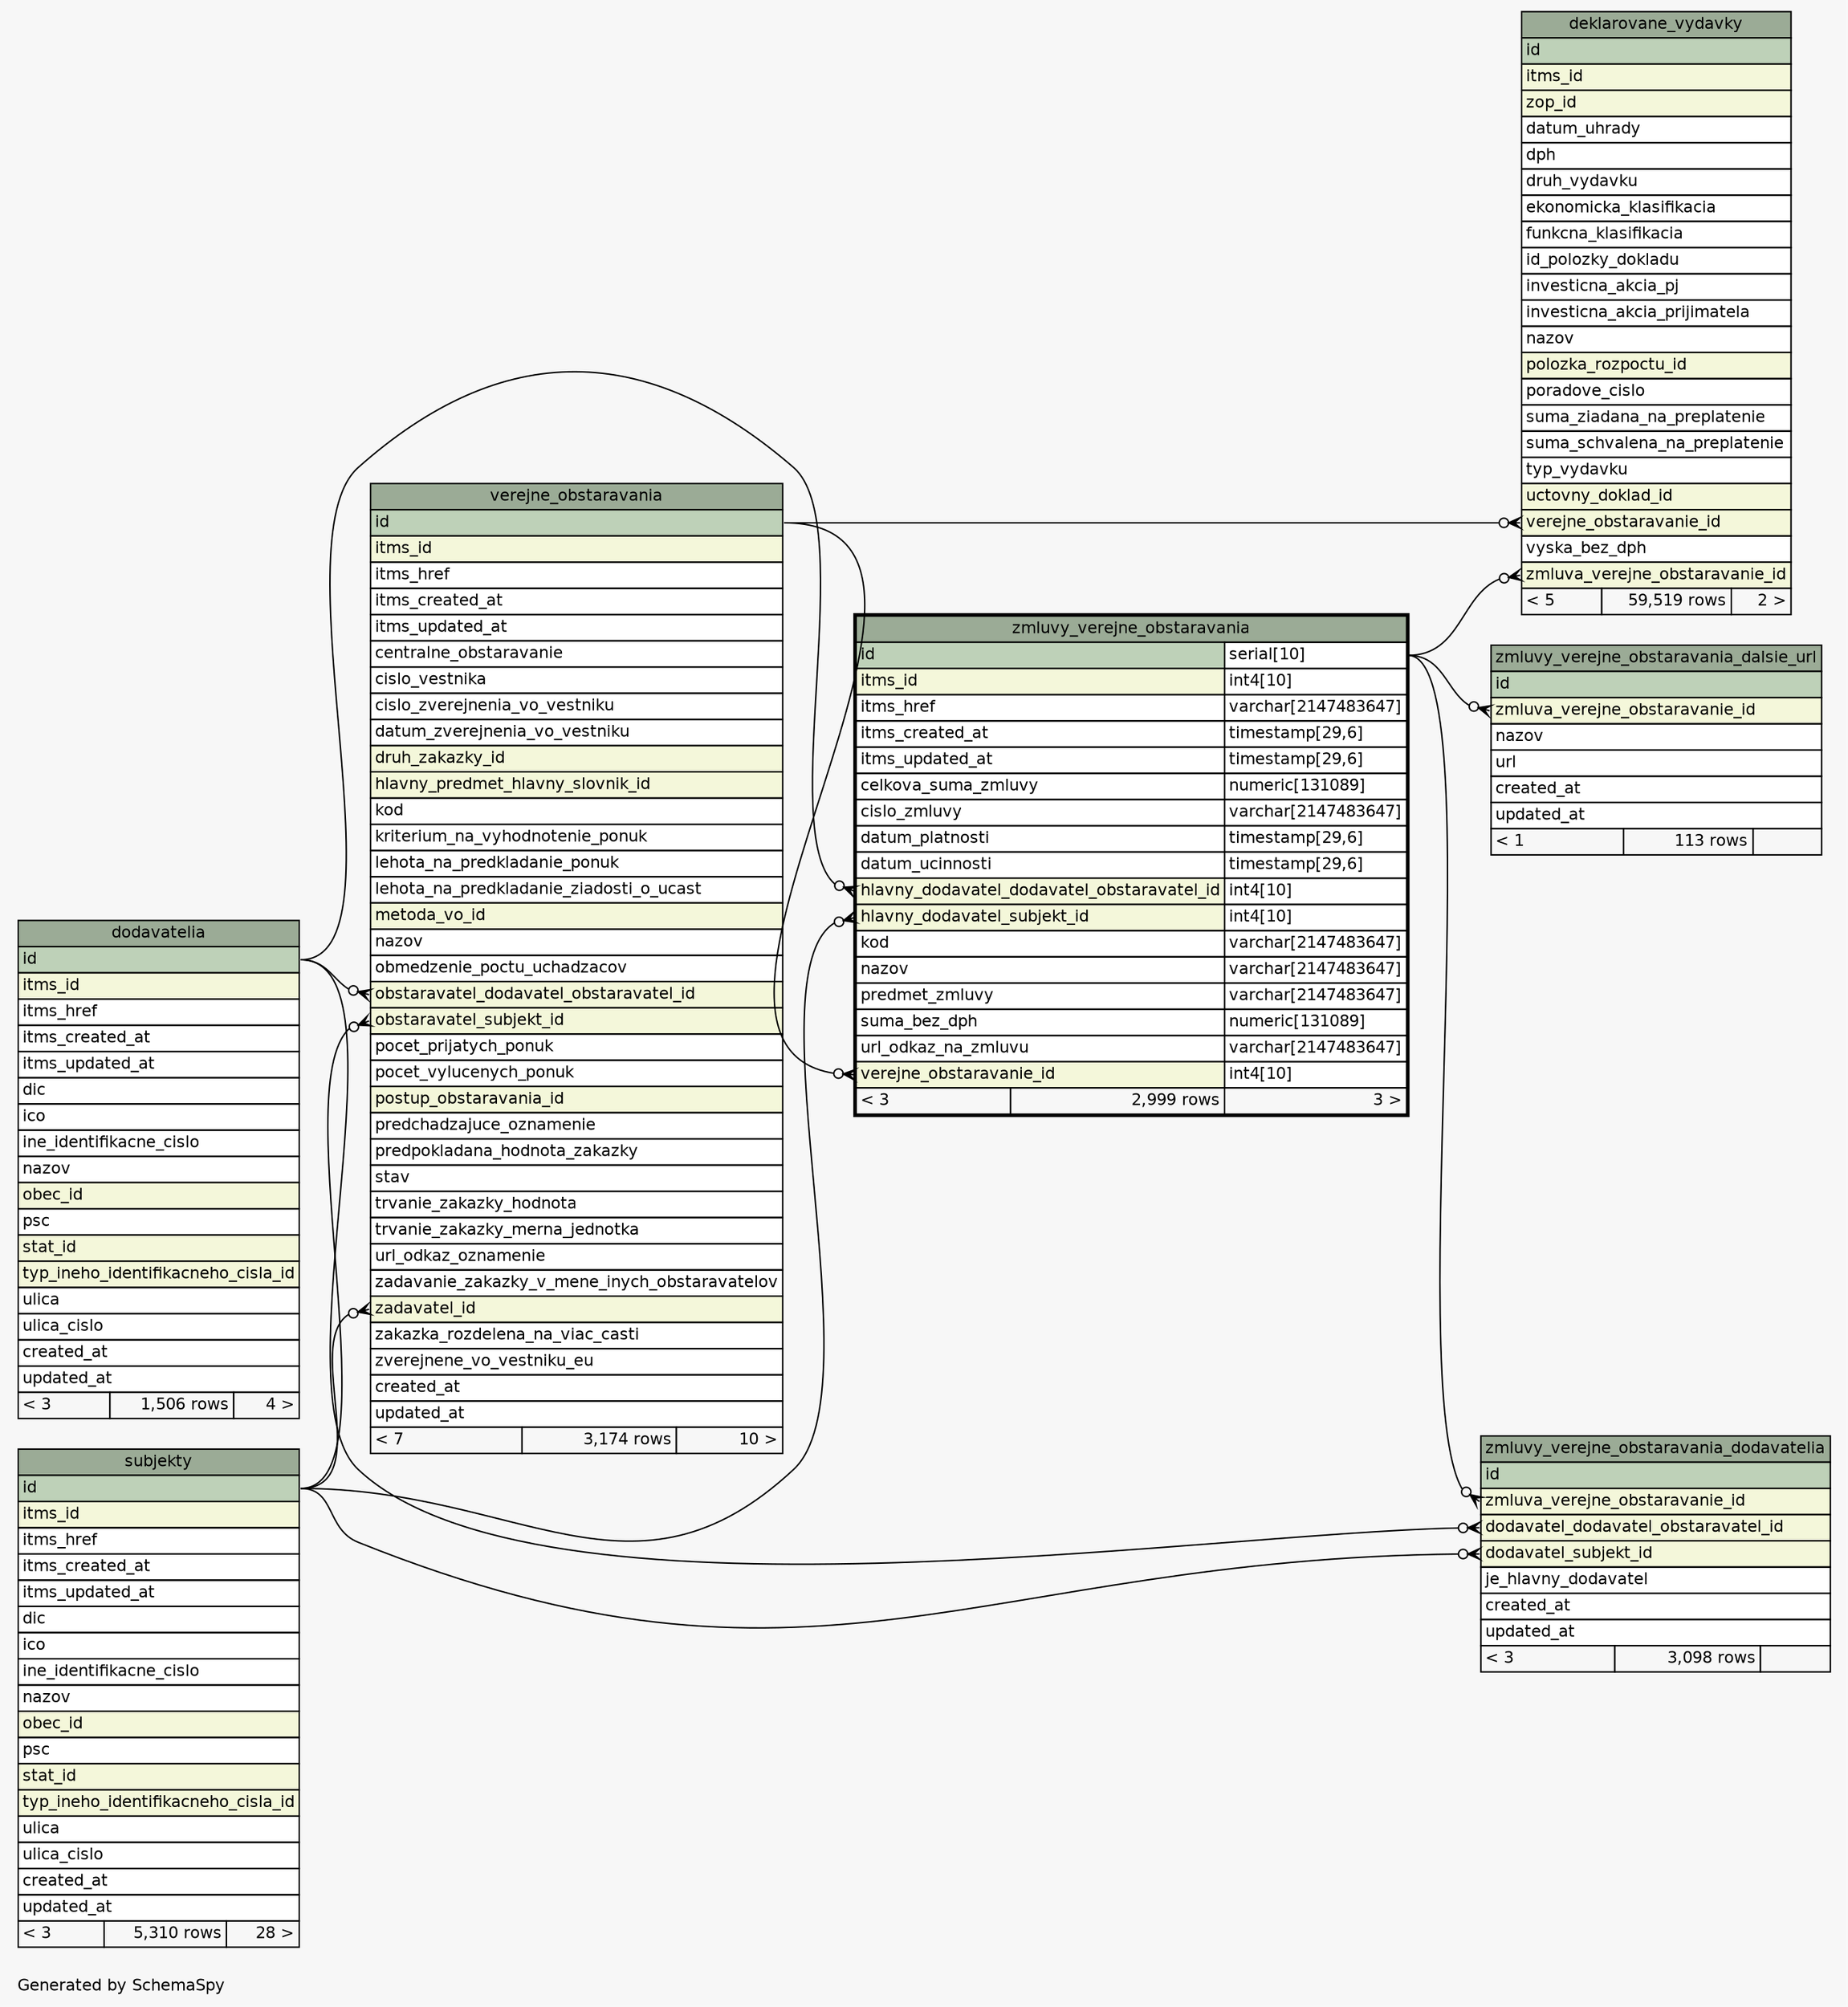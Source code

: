 // dot 2.38.0 on Linux 4.10.0-38-generic
// SchemaSpy rev 590
digraph "oneDegreeRelationshipsDiagram" {
  graph [
    rankdir="RL"
    bgcolor="#f7f7f7"
    label="\nGenerated by SchemaSpy"
    labeljust="l"
    nodesep="0.18"
    ranksep="0.46"
    fontname="Helvetica"
    fontsize="11"
  ];
  node [
    fontname="Helvetica"
    fontsize="11"
    shape="plaintext"
  ];
  edge [
    arrowsize="0.8"
  ];
  "deklarovane_vydavky":"verejne_obstaravanie_id":w -> "verejne_obstaravania":"id":e [arrowhead=none dir=back arrowtail=crowodot];
  "deklarovane_vydavky":"zmluva_verejne_obstaravanie_id":w -> "zmluvy_verejne_obstaravania":"id.type":e [arrowhead=none dir=back arrowtail=crowodot];
  "verejne_obstaravania":"obstaravatel_dodavatel_obstaravatel_id":w -> "dodavatelia":"id":e [arrowhead=none dir=back arrowtail=crowodot];
  "verejne_obstaravania":"obstaravatel_subjekt_id":w -> "subjekty":"id":e [arrowhead=none dir=back arrowtail=crowodot];
  "verejne_obstaravania":"zadavatel_id":w -> "subjekty":"id":e [arrowhead=none dir=back arrowtail=crowodot];
  "zmluvy_verejne_obstaravania":"hlavny_dodavatel_dodavatel_obstaravatel_id":w -> "dodavatelia":"id":e [arrowhead=none dir=back arrowtail=crowodot];
  "zmluvy_verejne_obstaravania":"hlavny_dodavatel_subjekt_id":w -> "subjekty":"id":e [arrowhead=none dir=back arrowtail=crowodot];
  "zmluvy_verejne_obstaravania":"verejne_obstaravanie_id":w -> "verejne_obstaravania":"id":e [arrowhead=none dir=back arrowtail=crowodot];
  "zmluvy_verejne_obstaravania_dalsie_url":"zmluva_verejne_obstaravanie_id":w -> "zmluvy_verejne_obstaravania":"id.type":e [arrowhead=none dir=back arrowtail=crowodot];
  "zmluvy_verejne_obstaravania_dodavatelia":"dodavatel_dodavatel_obstaravatel_id":w -> "dodavatelia":"id":e [arrowhead=none dir=back arrowtail=crowodot];
  "zmluvy_verejne_obstaravania_dodavatelia":"dodavatel_subjekt_id":w -> "subjekty":"id":e [arrowhead=none dir=back arrowtail=crowodot];
  "zmluvy_verejne_obstaravania_dodavatelia":"zmluva_verejne_obstaravanie_id":w -> "zmluvy_verejne_obstaravania":"id.type":e [arrowhead=none dir=back arrowtail=crowodot];
  "deklarovane_vydavky" [
    label=<
    <TABLE BORDER="0" CELLBORDER="1" CELLSPACING="0" BGCOLOR="#ffffff">
      <TR><TD COLSPAN="3" BGCOLOR="#9bab96" ALIGN="CENTER">deklarovane_vydavky</TD></TR>
      <TR><TD PORT="id" COLSPAN="3" BGCOLOR="#bed1b8" ALIGN="LEFT">id</TD></TR>
      <TR><TD PORT="itms_id" COLSPAN="3" BGCOLOR="#f4f7da" ALIGN="LEFT">itms_id</TD></TR>
      <TR><TD PORT="zop_id" COLSPAN="3" BGCOLOR="#f4f7da" ALIGN="LEFT">zop_id</TD></TR>
      <TR><TD PORT="datum_uhrady" COLSPAN="3" ALIGN="LEFT">datum_uhrady</TD></TR>
      <TR><TD PORT="dph" COLSPAN="3" ALIGN="LEFT">dph</TD></TR>
      <TR><TD PORT="druh_vydavku" COLSPAN="3" ALIGN="LEFT">druh_vydavku</TD></TR>
      <TR><TD PORT="ekonomicka_klasifikacia" COLSPAN="3" ALIGN="LEFT">ekonomicka_klasifikacia</TD></TR>
      <TR><TD PORT="funkcna_klasifikacia" COLSPAN="3" ALIGN="LEFT">funkcna_klasifikacia</TD></TR>
      <TR><TD PORT="id_polozky_dokladu" COLSPAN="3" ALIGN="LEFT">id_polozky_dokladu</TD></TR>
      <TR><TD PORT="investicna_akcia_pj" COLSPAN="3" ALIGN="LEFT">investicna_akcia_pj</TD></TR>
      <TR><TD PORT="investicna_akcia_prijimatela" COLSPAN="3" ALIGN="LEFT">investicna_akcia_prijimatela</TD></TR>
      <TR><TD PORT="nazov" COLSPAN="3" ALIGN="LEFT">nazov</TD></TR>
      <TR><TD PORT="polozka_rozpoctu_id" COLSPAN="3" BGCOLOR="#f4f7da" ALIGN="LEFT">polozka_rozpoctu_id</TD></TR>
      <TR><TD PORT="poradove_cislo" COLSPAN="3" ALIGN="LEFT">poradove_cislo</TD></TR>
      <TR><TD PORT="suma_ziadana_na_preplatenie" COLSPAN="3" ALIGN="LEFT">suma_ziadana_na_preplatenie</TD></TR>
      <TR><TD PORT="suma_schvalena_na_preplatenie" COLSPAN="3" ALIGN="LEFT">suma_schvalena_na_preplatenie</TD></TR>
      <TR><TD PORT="typ_vydavku" COLSPAN="3" ALIGN="LEFT">typ_vydavku</TD></TR>
      <TR><TD PORT="uctovny_doklad_id" COLSPAN="3" BGCOLOR="#f4f7da" ALIGN="LEFT">uctovny_doklad_id</TD></TR>
      <TR><TD PORT="verejne_obstaravanie_id" COLSPAN="3" BGCOLOR="#f4f7da" ALIGN="LEFT">verejne_obstaravanie_id</TD></TR>
      <TR><TD PORT="vyska_bez_dph" COLSPAN="3" ALIGN="LEFT">vyska_bez_dph</TD></TR>
      <TR><TD PORT="zmluva_verejne_obstaravanie_id" COLSPAN="3" BGCOLOR="#f4f7da" ALIGN="LEFT">zmluva_verejne_obstaravanie_id</TD></TR>
      <TR><TD ALIGN="LEFT" BGCOLOR="#f7f7f7">&lt; 5</TD><TD ALIGN="RIGHT" BGCOLOR="#f7f7f7">59,519 rows</TD><TD ALIGN="RIGHT" BGCOLOR="#f7f7f7">2 &gt;</TD></TR>
    </TABLE>>
    URL="deklarovane_vydavky.html"
    tooltip="deklarovane_vydavky"
  ];
  "dodavatelia" [
    label=<
    <TABLE BORDER="0" CELLBORDER="1" CELLSPACING="0" BGCOLOR="#ffffff">
      <TR><TD COLSPAN="3" BGCOLOR="#9bab96" ALIGN="CENTER">dodavatelia</TD></TR>
      <TR><TD PORT="id" COLSPAN="3" BGCOLOR="#bed1b8" ALIGN="LEFT">id</TD></TR>
      <TR><TD PORT="itms_id" COLSPAN="3" BGCOLOR="#f4f7da" ALIGN="LEFT">itms_id</TD></TR>
      <TR><TD PORT="itms_href" COLSPAN="3" ALIGN="LEFT">itms_href</TD></TR>
      <TR><TD PORT="itms_created_at" COLSPAN="3" ALIGN="LEFT">itms_created_at</TD></TR>
      <TR><TD PORT="itms_updated_at" COLSPAN="3" ALIGN="LEFT">itms_updated_at</TD></TR>
      <TR><TD PORT="dic" COLSPAN="3" ALIGN="LEFT">dic</TD></TR>
      <TR><TD PORT="ico" COLSPAN="3" ALIGN="LEFT">ico</TD></TR>
      <TR><TD PORT="ine_identifikacne_cislo" COLSPAN="3" ALIGN="LEFT">ine_identifikacne_cislo</TD></TR>
      <TR><TD PORT="nazov" COLSPAN="3" ALIGN="LEFT">nazov</TD></TR>
      <TR><TD PORT="obec_id" COLSPAN="3" BGCOLOR="#f4f7da" ALIGN="LEFT">obec_id</TD></TR>
      <TR><TD PORT="psc" COLSPAN="3" ALIGN="LEFT">psc</TD></TR>
      <TR><TD PORT="stat_id" COLSPAN="3" BGCOLOR="#f4f7da" ALIGN="LEFT">stat_id</TD></TR>
      <TR><TD PORT="typ_ineho_identifikacneho_cisla_id" COLSPAN="3" BGCOLOR="#f4f7da" ALIGN="LEFT">typ_ineho_identifikacneho_cisla_id</TD></TR>
      <TR><TD PORT="ulica" COLSPAN="3" ALIGN="LEFT">ulica</TD></TR>
      <TR><TD PORT="ulica_cislo" COLSPAN="3" ALIGN="LEFT">ulica_cislo</TD></TR>
      <TR><TD PORT="created_at" COLSPAN="3" ALIGN="LEFT">created_at</TD></TR>
      <TR><TD PORT="updated_at" COLSPAN="3" ALIGN="LEFT">updated_at</TD></TR>
      <TR><TD ALIGN="LEFT" BGCOLOR="#f7f7f7">&lt; 3</TD><TD ALIGN="RIGHT" BGCOLOR="#f7f7f7">1,506 rows</TD><TD ALIGN="RIGHT" BGCOLOR="#f7f7f7">4 &gt;</TD></TR>
    </TABLE>>
    URL="dodavatelia.html"
    tooltip="dodavatelia"
  ];
  "subjekty" [
    label=<
    <TABLE BORDER="0" CELLBORDER="1" CELLSPACING="0" BGCOLOR="#ffffff">
      <TR><TD COLSPAN="3" BGCOLOR="#9bab96" ALIGN="CENTER">subjekty</TD></TR>
      <TR><TD PORT="id" COLSPAN="3" BGCOLOR="#bed1b8" ALIGN="LEFT">id</TD></TR>
      <TR><TD PORT="itms_id" COLSPAN="3" BGCOLOR="#f4f7da" ALIGN="LEFT">itms_id</TD></TR>
      <TR><TD PORT="itms_href" COLSPAN="3" ALIGN="LEFT">itms_href</TD></TR>
      <TR><TD PORT="itms_created_at" COLSPAN="3" ALIGN="LEFT">itms_created_at</TD></TR>
      <TR><TD PORT="itms_updated_at" COLSPAN="3" ALIGN="LEFT">itms_updated_at</TD></TR>
      <TR><TD PORT="dic" COLSPAN="3" ALIGN="LEFT">dic</TD></TR>
      <TR><TD PORT="ico" COLSPAN="3" ALIGN="LEFT">ico</TD></TR>
      <TR><TD PORT="ine_identifikacne_cislo" COLSPAN="3" ALIGN="LEFT">ine_identifikacne_cislo</TD></TR>
      <TR><TD PORT="nazov" COLSPAN="3" ALIGN="LEFT">nazov</TD></TR>
      <TR><TD PORT="obec_id" COLSPAN="3" BGCOLOR="#f4f7da" ALIGN="LEFT">obec_id</TD></TR>
      <TR><TD PORT="psc" COLSPAN="3" ALIGN="LEFT">psc</TD></TR>
      <TR><TD PORT="stat_id" COLSPAN="3" BGCOLOR="#f4f7da" ALIGN="LEFT">stat_id</TD></TR>
      <TR><TD PORT="typ_ineho_identifikacneho_cisla_id" COLSPAN="3" BGCOLOR="#f4f7da" ALIGN="LEFT">typ_ineho_identifikacneho_cisla_id</TD></TR>
      <TR><TD PORT="ulica" COLSPAN="3" ALIGN="LEFT">ulica</TD></TR>
      <TR><TD PORT="ulica_cislo" COLSPAN="3" ALIGN="LEFT">ulica_cislo</TD></TR>
      <TR><TD PORT="created_at" COLSPAN="3" ALIGN="LEFT">created_at</TD></TR>
      <TR><TD PORT="updated_at" COLSPAN="3" ALIGN="LEFT">updated_at</TD></TR>
      <TR><TD ALIGN="LEFT" BGCOLOR="#f7f7f7">&lt; 3</TD><TD ALIGN="RIGHT" BGCOLOR="#f7f7f7">5,310 rows</TD><TD ALIGN="RIGHT" BGCOLOR="#f7f7f7">28 &gt;</TD></TR>
    </TABLE>>
    URL="subjekty.html"
    tooltip="subjekty"
  ];
  "verejne_obstaravania" [
    label=<
    <TABLE BORDER="0" CELLBORDER="1" CELLSPACING="0" BGCOLOR="#ffffff">
      <TR><TD COLSPAN="3" BGCOLOR="#9bab96" ALIGN="CENTER">verejne_obstaravania</TD></TR>
      <TR><TD PORT="id" COLSPAN="3" BGCOLOR="#bed1b8" ALIGN="LEFT">id</TD></TR>
      <TR><TD PORT="itms_id" COLSPAN="3" BGCOLOR="#f4f7da" ALIGN="LEFT">itms_id</TD></TR>
      <TR><TD PORT="itms_href" COLSPAN="3" ALIGN="LEFT">itms_href</TD></TR>
      <TR><TD PORT="itms_created_at" COLSPAN="3" ALIGN="LEFT">itms_created_at</TD></TR>
      <TR><TD PORT="itms_updated_at" COLSPAN="3" ALIGN="LEFT">itms_updated_at</TD></TR>
      <TR><TD PORT="centralne_obstaravanie" COLSPAN="3" ALIGN="LEFT">centralne_obstaravanie</TD></TR>
      <TR><TD PORT="cislo_vestnika" COLSPAN="3" ALIGN="LEFT">cislo_vestnika</TD></TR>
      <TR><TD PORT="cislo_zverejnenia_vo_vestniku" COLSPAN="3" ALIGN="LEFT">cislo_zverejnenia_vo_vestniku</TD></TR>
      <TR><TD PORT="datum_zverejnenia_vo_vestniku" COLSPAN="3" ALIGN="LEFT">datum_zverejnenia_vo_vestniku</TD></TR>
      <TR><TD PORT="druh_zakazky_id" COLSPAN="3" BGCOLOR="#f4f7da" ALIGN="LEFT">druh_zakazky_id</TD></TR>
      <TR><TD PORT="hlavny_predmet_hlavny_slovnik_id" COLSPAN="3" BGCOLOR="#f4f7da" ALIGN="LEFT">hlavny_predmet_hlavny_slovnik_id</TD></TR>
      <TR><TD PORT="kod" COLSPAN="3" ALIGN="LEFT">kod</TD></TR>
      <TR><TD PORT="kriterium_na_vyhodnotenie_ponuk" COLSPAN="3" ALIGN="LEFT">kriterium_na_vyhodnotenie_ponuk</TD></TR>
      <TR><TD PORT="lehota_na_predkladanie_ponuk" COLSPAN="3" ALIGN="LEFT">lehota_na_predkladanie_ponuk</TD></TR>
      <TR><TD PORT="lehota_na_predkladanie_ziadosti_o_ucast" COLSPAN="3" ALIGN="LEFT">lehota_na_predkladanie_ziadosti_o_ucast</TD></TR>
      <TR><TD PORT="metoda_vo_id" COLSPAN="3" BGCOLOR="#f4f7da" ALIGN="LEFT">metoda_vo_id</TD></TR>
      <TR><TD PORT="nazov" COLSPAN="3" ALIGN="LEFT">nazov</TD></TR>
      <TR><TD PORT="obmedzenie_poctu_uchadzacov" COLSPAN="3" ALIGN="LEFT">obmedzenie_poctu_uchadzacov</TD></TR>
      <TR><TD PORT="obstaravatel_dodavatel_obstaravatel_id" COLSPAN="3" BGCOLOR="#f4f7da" ALIGN="LEFT">obstaravatel_dodavatel_obstaravatel_id</TD></TR>
      <TR><TD PORT="obstaravatel_subjekt_id" COLSPAN="3" BGCOLOR="#f4f7da" ALIGN="LEFT">obstaravatel_subjekt_id</TD></TR>
      <TR><TD PORT="pocet_prijatych_ponuk" COLSPAN="3" ALIGN="LEFT">pocet_prijatych_ponuk</TD></TR>
      <TR><TD PORT="pocet_vylucenych_ponuk" COLSPAN="3" ALIGN="LEFT">pocet_vylucenych_ponuk</TD></TR>
      <TR><TD PORT="postup_obstaravania_id" COLSPAN="3" BGCOLOR="#f4f7da" ALIGN="LEFT">postup_obstaravania_id</TD></TR>
      <TR><TD PORT="predchadzajuce_oznamenie" COLSPAN="3" ALIGN="LEFT">predchadzajuce_oznamenie</TD></TR>
      <TR><TD PORT="predpokladana_hodnota_zakazky" COLSPAN="3" ALIGN="LEFT">predpokladana_hodnota_zakazky</TD></TR>
      <TR><TD PORT="stav" COLSPAN="3" ALIGN="LEFT">stav</TD></TR>
      <TR><TD PORT="trvanie_zakazky_hodnota" COLSPAN="3" ALIGN="LEFT">trvanie_zakazky_hodnota</TD></TR>
      <TR><TD PORT="trvanie_zakazky_merna_jednotka" COLSPAN="3" ALIGN="LEFT">trvanie_zakazky_merna_jednotka</TD></TR>
      <TR><TD PORT="url_odkaz_oznamenie" COLSPAN="3" ALIGN="LEFT">url_odkaz_oznamenie</TD></TR>
      <TR><TD PORT="zadavanie_zakazky_v_mene_inych_obstaravatelov" COLSPAN="3" ALIGN="LEFT">zadavanie_zakazky_v_mene_inych_obstaravatelov</TD></TR>
      <TR><TD PORT="zadavatel_id" COLSPAN="3" BGCOLOR="#f4f7da" ALIGN="LEFT">zadavatel_id</TD></TR>
      <TR><TD PORT="zakazka_rozdelena_na_viac_casti" COLSPAN="3" ALIGN="LEFT">zakazka_rozdelena_na_viac_casti</TD></TR>
      <TR><TD PORT="zverejnene_vo_vestniku_eu" COLSPAN="3" ALIGN="LEFT">zverejnene_vo_vestniku_eu</TD></TR>
      <TR><TD PORT="created_at" COLSPAN="3" ALIGN="LEFT">created_at</TD></TR>
      <TR><TD PORT="updated_at" COLSPAN="3" ALIGN="LEFT">updated_at</TD></TR>
      <TR><TD ALIGN="LEFT" BGCOLOR="#f7f7f7">&lt; 7</TD><TD ALIGN="RIGHT" BGCOLOR="#f7f7f7">3,174 rows</TD><TD ALIGN="RIGHT" BGCOLOR="#f7f7f7">10 &gt;</TD></TR>
    </TABLE>>
    URL="verejne_obstaravania.html"
    tooltip="verejne_obstaravania"
  ];
  "zmluvy_verejne_obstaravania" [
    label=<
    <TABLE BORDER="2" CELLBORDER="1" CELLSPACING="0" BGCOLOR="#ffffff">
      <TR><TD COLSPAN="3" BGCOLOR="#9bab96" ALIGN="CENTER">zmluvy_verejne_obstaravania</TD></TR>
      <TR><TD PORT="id" COLSPAN="2" BGCOLOR="#bed1b8" ALIGN="LEFT">id</TD><TD PORT="id.type" ALIGN="LEFT">serial[10]</TD></TR>
      <TR><TD PORT="itms_id" COLSPAN="2" BGCOLOR="#f4f7da" ALIGN="LEFT">itms_id</TD><TD PORT="itms_id.type" ALIGN="LEFT">int4[10]</TD></TR>
      <TR><TD PORT="itms_href" COLSPAN="2" ALIGN="LEFT">itms_href</TD><TD PORT="itms_href.type" ALIGN="LEFT">varchar[2147483647]</TD></TR>
      <TR><TD PORT="itms_created_at" COLSPAN="2" ALIGN="LEFT">itms_created_at</TD><TD PORT="itms_created_at.type" ALIGN="LEFT">timestamp[29,6]</TD></TR>
      <TR><TD PORT="itms_updated_at" COLSPAN="2" ALIGN="LEFT">itms_updated_at</TD><TD PORT="itms_updated_at.type" ALIGN="LEFT">timestamp[29,6]</TD></TR>
      <TR><TD PORT="celkova_suma_zmluvy" COLSPAN="2" ALIGN="LEFT">celkova_suma_zmluvy</TD><TD PORT="celkova_suma_zmluvy.type" ALIGN="LEFT">numeric[131089]</TD></TR>
      <TR><TD PORT="cislo_zmluvy" COLSPAN="2" ALIGN="LEFT">cislo_zmluvy</TD><TD PORT="cislo_zmluvy.type" ALIGN="LEFT">varchar[2147483647]</TD></TR>
      <TR><TD PORT="datum_platnosti" COLSPAN="2" ALIGN="LEFT">datum_platnosti</TD><TD PORT="datum_platnosti.type" ALIGN="LEFT">timestamp[29,6]</TD></TR>
      <TR><TD PORT="datum_ucinnosti" COLSPAN="2" ALIGN="LEFT">datum_ucinnosti</TD><TD PORT="datum_ucinnosti.type" ALIGN="LEFT">timestamp[29,6]</TD></TR>
      <TR><TD PORT="hlavny_dodavatel_dodavatel_obstaravatel_id" COLSPAN="2" BGCOLOR="#f4f7da" ALIGN="LEFT">hlavny_dodavatel_dodavatel_obstaravatel_id</TD><TD PORT="hlavny_dodavatel_dodavatel_obstaravatel_id.type" ALIGN="LEFT">int4[10]</TD></TR>
      <TR><TD PORT="hlavny_dodavatel_subjekt_id" COLSPAN="2" BGCOLOR="#f4f7da" ALIGN="LEFT">hlavny_dodavatel_subjekt_id</TD><TD PORT="hlavny_dodavatel_subjekt_id.type" ALIGN="LEFT">int4[10]</TD></TR>
      <TR><TD PORT="kod" COLSPAN="2" ALIGN="LEFT">kod</TD><TD PORT="kod.type" ALIGN="LEFT">varchar[2147483647]</TD></TR>
      <TR><TD PORT="nazov" COLSPAN="2" ALIGN="LEFT">nazov</TD><TD PORT="nazov.type" ALIGN="LEFT">varchar[2147483647]</TD></TR>
      <TR><TD PORT="predmet_zmluvy" COLSPAN="2" ALIGN="LEFT">predmet_zmluvy</TD><TD PORT="predmet_zmluvy.type" ALIGN="LEFT">varchar[2147483647]</TD></TR>
      <TR><TD PORT="suma_bez_dph" COLSPAN="2" ALIGN="LEFT">suma_bez_dph</TD><TD PORT="suma_bez_dph.type" ALIGN="LEFT">numeric[131089]</TD></TR>
      <TR><TD PORT="url_odkaz_na_zmluvu" COLSPAN="2" ALIGN="LEFT">url_odkaz_na_zmluvu</TD><TD PORT="url_odkaz_na_zmluvu.type" ALIGN="LEFT">varchar[2147483647]</TD></TR>
      <TR><TD PORT="verejne_obstaravanie_id" COLSPAN="2" BGCOLOR="#f4f7da" ALIGN="LEFT">verejne_obstaravanie_id</TD><TD PORT="verejne_obstaravanie_id.type" ALIGN="LEFT">int4[10]</TD></TR>
      <TR><TD ALIGN="LEFT" BGCOLOR="#f7f7f7">&lt; 3</TD><TD ALIGN="RIGHT" BGCOLOR="#f7f7f7">2,999 rows</TD><TD ALIGN="RIGHT" BGCOLOR="#f7f7f7">3 &gt;</TD></TR>
    </TABLE>>
    URL="zmluvy_verejne_obstaravania.html"
    tooltip="zmluvy_verejne_obstaravania"
  ];
  "zmluvy_verejne_obstaravania_dalsie_url" [
    label=<
    <TABLE BORDER="0" CELLBORDER="1" CELLSPACING="0" BGCOLOR="#ffffff">
      <TR><TD COLSPAN="3" BGCOLOR="#9bab96" ALIGN="CENTER">zmluvy_verejne_obstaravania_dalsie_url</TD></TR>
      <TR><TD PORT="id" COLSPAN="3" BGCOLOR="#bed1b8" ALIGN="LEFT">id</TD></TR>
      <TR><TD PORT="zmluva_verejne_obstaravanie_id" COLSPAN="3" BGCOLOR="#f4f7da" ALIGN="LEFT">zmluva_verejne_obstaravanie_id</TD></TR>
      <TR><TD PORT="nazov" COLSPAN="3" ALIGN="LEFT">nazov</TD></TR>
      <TR><TD PORT="url" COLSPAN="3" ALIGN="LEFT">url</TD></TR>
      <TR><TD PORT="created_at" COLSPAN="3" ALIGN="LEFT">created_at</TD></TR>
      <TR><TD PORT="updated_at" COLSPAN="3" ALIGN="LEFT">updated_at</TD></TR>
      <TR><TD ALIGN="LEFT" BGCOLOR="#f7f7f7">&lt; 1</TD><TD ALIGN="RIGHT" BGCOLOR="#f7f7f7">113 rows</TD><TD ALIGN="RIGHT" BGCOLOR="#f7f7f7">  </TD></TR>
    </TABLE>>
    URL="zmluvy_verejne_obstaravania_dalsie_url.html"
    tooltip="zmluvy_verejne_obstaravania_dalsie_url"
  ];
  "zmluvy_verejne_obstaravania_dodavatelia" [
    label=<
    <TABLE BORDER="0" CELLBORDER="1" CELLSPACING="0" BGCOLOR="#ffffff">
      <TR><TD COLSPAN="3" BGCOLOR="#9bab96" ALIGN="CENTER">zmluvy_verejne_obstaravania_dodavatelia</TD></TR>
      <TR><TD PORT="id" COLSPAN="3" BGCOLOR="#bed1b8" ALIGN="LEFT">id</TD></TR>
      <TR><TD PORT="zmluva_verejne_obstaravanie_id" COLSPAN="3" BGCOLOR="#f4f7da" ALIGN="LEFT">zmluva_verejne_obstaravanie_id</TD></TR>
      <TR><TD PORT="dodavatel_dodavatel_obstaravatel_id" COLSPAN="3" BGCOLOR="#f4f7da" ALIGN="LEFT">dodavatel_dodavatel_obstaravatel_id</TD></TR>
      <TR><TD PORT="dodavatel_subjekt_id" COLSPAN="3" BGCOLOR="#f4f7da" ALIGN="LEFT">dodavatel_subjekt_id</TD></TR>
      <TR><TD PORT="je_hlavny_dodavatel" COLSPAN="3" ALIGN="LEFT">je_hlavny_dodavatel</TD></TR>
      <TR><TD PORT="created_at" COLSPAN="3" ALIGN="LEFT">created_at</TD></TR>
      <TR><TD PORT="updated_at" COLSPAN="3" ALIGN="LEFT">updated_at</TD></TR>
      <TR><TD ALIGN="LEFT" BGCOLOR="#f7f7f7">&lt; 3</TD><TD ALIGN="RIGHT" BGCOLOR="#f7f7f7">3,098 rows</TD><TD ALIGN="RIGHT" BGCOLOR="#f7f7f7">  </TD></TR>
    </TABLE>>
    URL="zmluvy_verejne_obstaravania_dodavatelia.html"
    tooltip="zmluvy_verejne_obstaravania_dodavatelia"
  ];
}
